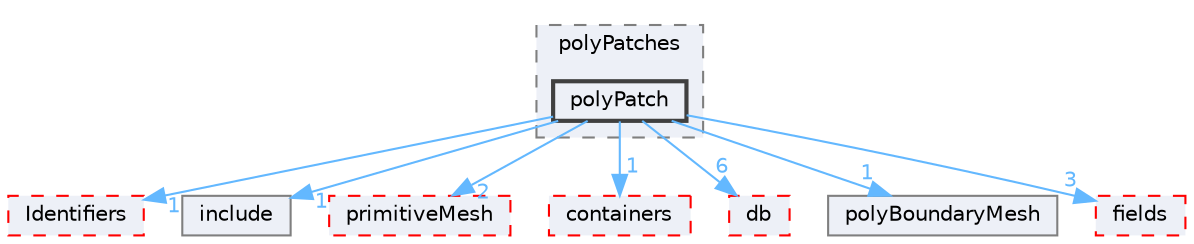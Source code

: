 digraph "src/OpenFOAM/meshes/polyMesh/polyPatches/polyPatch"
{
 // LATEX_PDF_SIZE
  bgcolor="transparent";
  edge [fontname=Helvetica,fontsize=10,labelfontname=Helvetica,labelfontsize=10];
  node [fontname=Helvetica,fontsize=10,shape=box,height=0.2,width=0.4];
  compound=true
  subgraph clusterdir_67ffeba79fe92b46a9460556346ffbde {
    graph [ bgcolor="#edf0f7", pencolor="grey50", label="polyPatches", fontname=Helvetica,fontsize=10 style="filled,dashed", URL="dir_67ffeba79fe92b46a9460556346ffbde.html",tooltip=""]
  dir_e00799da7fb4d299a4bc01389c26736d [label="polyPatch", fillcolor="#edf0f7", color="grey25", style="filled,bold", URL="dir_e00799da7fb4d299a4bc01389c26736d.html",tooltip=""];
  }
  dir_162c770ecfd5d3d84e768ef2f1993e65 [label="Identifiers", fillcolor="#edf0f7", color="red", style="filled,dashed", URL="dir_162c770ecfd5d3d84e768ef2f1993e65.html",tooltip=""];
  dir_e954e9f5966bc1c681a414ec8bd0ee15 [label="include", fillcolor="#edf0f7", color="grey50", style="filled", URL="dir_e954e9f5966bc1c681a414ec8bd0ee15.html",tooltip=""];
  dir_d498992fb7d3f293d898bf6d3a4df869 [label="primitiveMesh", fillcolor="#edf0f7", color="red", style="filled,dashed", URL="dir_d498992fb7d3f293d898bf6d3a4df869.html",tooltip=""];
  dir_19d0872053bde092be81d7fe3f56cbf7 [label="containers", fillcolor="#edf0f7", color="red", style="filled,dashed", URL="dir_19d0872053bde092be81d7fe3f56cbf7.html",tooltip=""];
  dir_63c634f7a7cfd679ac26c67fb30fc32f [label="db", fillcolor="#edf0f7", color="red", style="filled,dashed", URL="dir_63c634f7a7cfd679ac26c67fb30fc32f.html",tooltip=""];
  dir_69df57964460ad28b76ac09933bf52c8 [label="polyBoundaryMesh", fillcolor="#edf0f7", color="grey50", style="filled", URL="dir_69df57964460ad28b76ac09933bf52c8.html",tooltip=""];
  dir_962442b8f989d5529fab5e0f0e4ffb74 [label="fields", fillcolor="#edf0f7", color="red", style="filled,dashed", URL="dir_962442b8f989d5529fab5e0f0e4ffb74.html",tooltip=""];
  dir_e00799da7fb4d299a4bc01389c26736d->dir_162c770ecfd5d3d84e768ef2f1993e65 [headlabel="1", labeldistance=1.5 headhref="dir_002994_001780.html" href="dir_002994_001780.html" color="steelblue1" fontcolor="steelblue1"];
  dir_e00799da7fb4d299a4bc01389c26736d->dir_19d0872053bde092be81d7fe3f56cbf7 [headlabel="1", labeldistance=1.5 headhref="dir_002994_000669.html" href="dir_002994_000669.html" color="steelblue1" fontcolor="steelblue1"];
  dir_e00799da7fb4d299a4bc01389c26736d->dir_63c634f7a7cfd679ac26c67fb30fc32f [headlabel="6", labeldistance=1.5 headhref="dir_002994_000817.html" href="dir_002994_000817.html" color="steelblue1" fontcolor="steelblue1"];
  dir_e00799da7fb4d299a4bc01389c26736d->dir_69df57964460ad28b76ac09933bf52c8 [headlabel="1", labeldistance=1.5 headhref="dir_002994_002973.html" href="dir_002994_002973.html" color="steelblue1" fontcolor="steelblue1"];
  dir_e00799da7fb4d299a4bc01389c26736d->dir_962442b8f989d5529fab5e0f0e4ffb74 [headlabel="3", labeldistance=1.5 headhref="dir_002994_001335.html" href="dir_002994_001335.html" color="steelblue1" fontcolor="steelblue1"];
  dir_e00799da7fb4d299a4bc01389c26736d->dir_d498992fb7d3f293d898bf6d3a4df869 [headlabel="2", labeldistance=1.5 headhref="dir_002994_003063.html" href="dir_002994_003063.html" color="steelblue1" fontcolor="steelblue1"];
  dir_e00799da7fb4d299a4bc01389c26736d->dir_e954e9f5966bc1c681a414ec8bd0ee15 [headlabel="1", labeldistance=1.5 headhref="dir_002994_001804.html" href="dir_002994_001804.html" color="steelblue1" fontcolor="steelblue1"];
}
